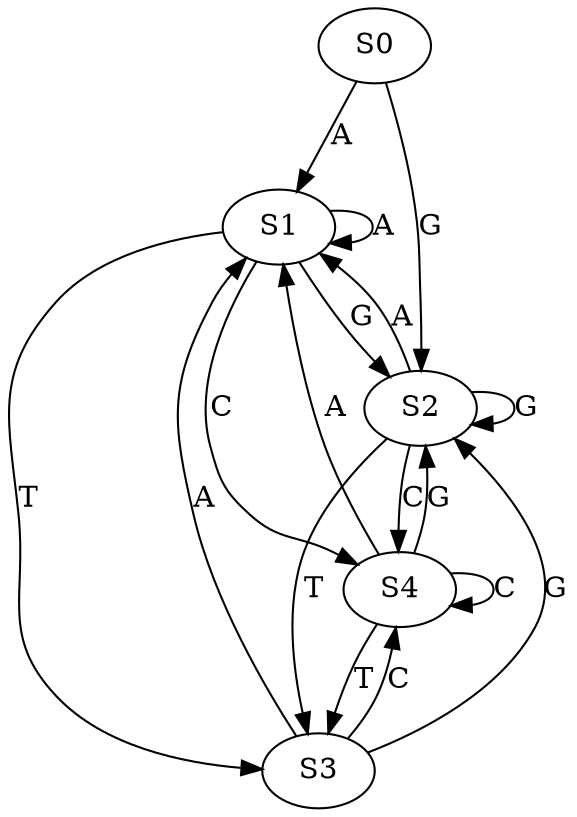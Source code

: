 strict digraph  {
	S0 -> S1 [ label = A ];
	S0 -> S2 [ label = G ];
	S1 -> S2 [ label = G ];
	S1 -> S3 [ label = T ];
	S1 -> S1 [ label = A ];
	S1 -> S4 [ label = C ];
	S2 -> S3 [ label = T ];
	S2 -> S1 [ label = A ];
	S2 -> S2 [ label = G ];
	S2 -> S4 [ label = C ];
	S3 -> S1 [ label = A ];
	S3 -> S2 [ label = G ];
	S3 -> S4 [ label = C ];
	S4 -> S3 [ label = T ];
	S4 -> S1 [ label = A ];
	S4 -> S4 [ label = C ];
	S4 -> S2 [ label = G ];
}
